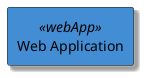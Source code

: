 {
  "sha1": "m17ufpv8tyhrmty1c9vjgvztu0qem9x",
  "insertion": {
    "when": "2024-06-03T18:59:34.704Z",
    "url": "https://forum.plantuml.net/15879",
    "user": "plantuml@gmail.com"
  }
}
@startuml
skinparam rectangle {
    shadowing false
}
skinparam rectangle<<webApp>> {
    BackgroundColor #438DD5
    Shadowing true
}
rectangle "Web Application" <<webApp>> as web_app
@enduml
